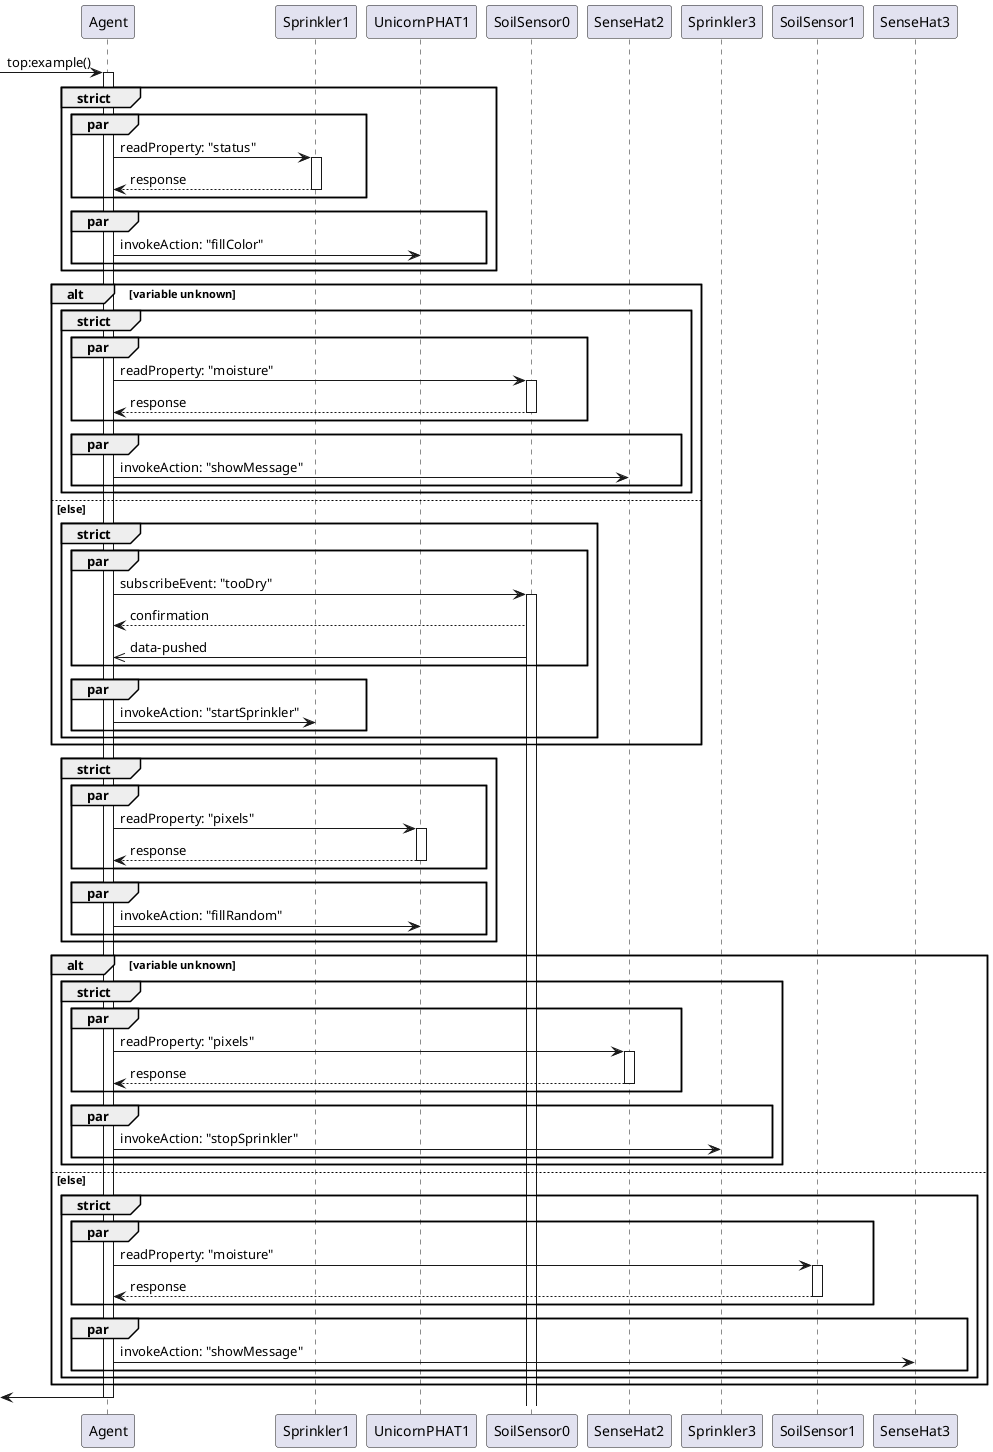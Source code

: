 @startuml topexample
[->"Agent": top:example()
activate "Agent"

group strict
    par
        "Agent" -> "Sprinkler1" : readProperty: "status"
        activate "Sprinkler1"
        "Sprinkler1" --> "Agent" : response
        deactivate "Sprinkler1"
    end
    par
        "Agent" -> "UnicornPHAT1" : invokeAction: "fillColor"
    end
end
alt variable unknown
    group strict
        par
            "Agent" -> "SoilSensor0" : readProperty: "moisture"
            activate "SoilSensor0"
            "SoilSensor0" --> "Agent" : response
            deactivate "SoilSensor0"
        end
        par
            "Agent" -> "SenseHat2" : invokeAction: "showMessage"
        end
    end
else else
    group strict
        par
            "Agent" -> "SoilSensor0" : subscribeEvent: "tooDry"
            activate "SoilSensor0"
            "SoilSensor0" --> "Agent" : confirmation
            "SoilSensor0" ->> "Agent" : data-pushed
        end
        par
            "Agent" -> "Sprinkler1" : invokeAction: "startSprinkler"
        end
    end
end
group strict
    par
        "Agent" -> "UnicornPHAT1" : readProperty: "pixels"
        activate "UnicornPHAT1"
        "UnicornPHAT1" --> "Agent" : response
        deactivate "UnicornPHAT1"
    end
    par
        "Agent" -> "UnicornPHAT1" : invokeAction: "fillRandom"
    end
end
alt variable unknown
    group strict
        par
            "Agent" -> "SenseHat2" : readProperty: "pixels"
            activate "SenseHat2"
            "SenseHat2" --> "Agent" : response
            deactivate "SenseHat2"
        end
        par
            "Agent" -> "Sprinkler3" : invokeAction: "stopSprinkler"
        end
    end
else else
    group strict
        par
            "Agent" -> "SoilSensor1" : readProperty: "moisture"
            activate "SoilSensor1"
            "SoilSensor1" --> "Agent" : response
            deactivate "SoilSensor1"
        end
        par
            "Agent" -> "SenseHat3" : invokeAction: "showMessage"
        end
    end
end

[<-"Agent"
deactivate "Agent"
@enduml
